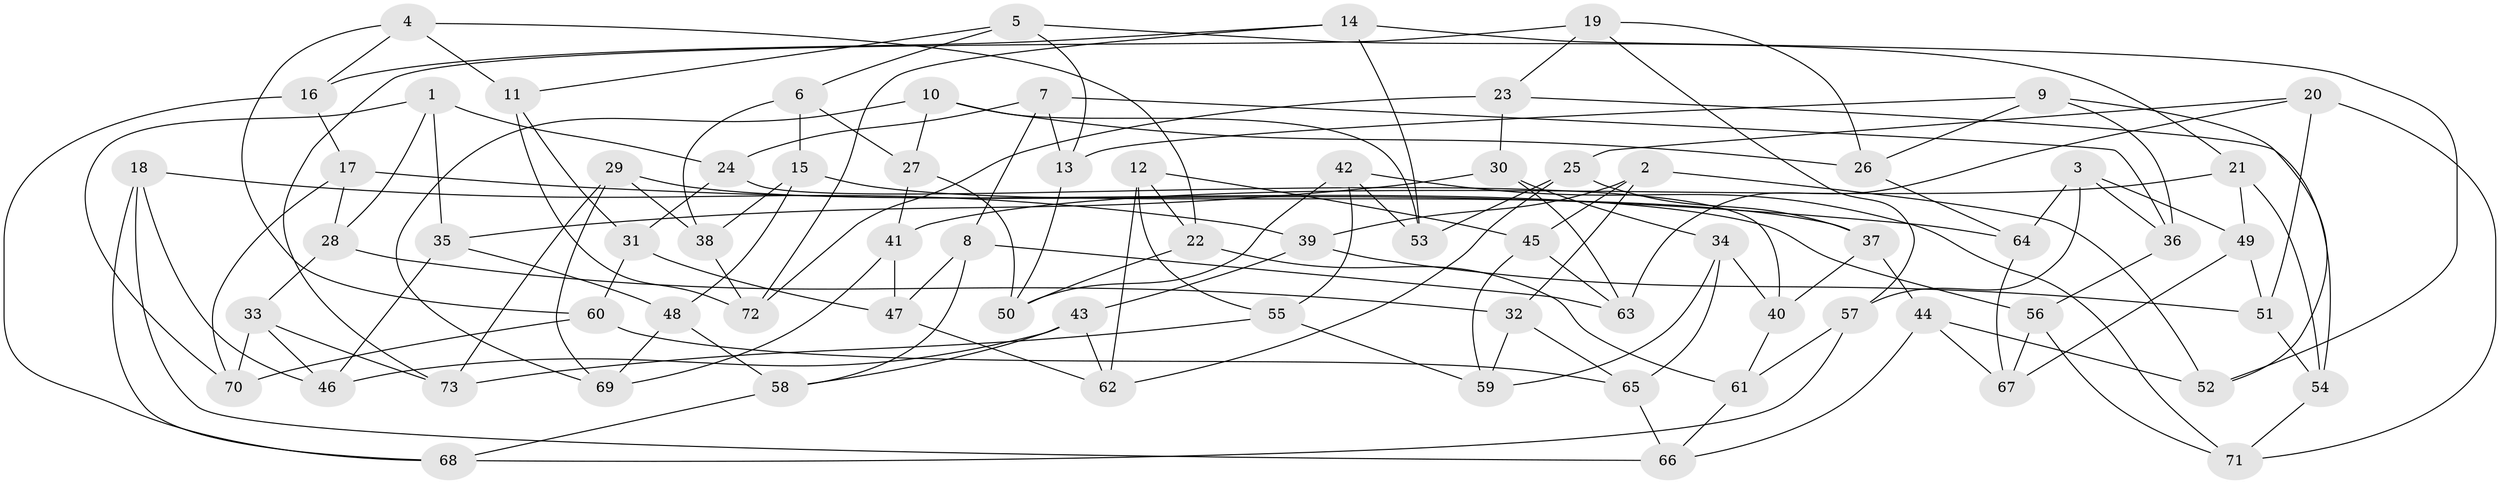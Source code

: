 // Generated by graph-tools (version 1.1) at 2025/11/02/27/25 16:11:46]
// undirected, 73 vertices, 146 edges
graph export_dot {
graph [start="1"]
  node [color=gray90,style=filled];
  1;
  2;
  3;
  4;
  5;
  6;
  7;
  8;
  9;
  10;
  11;
  12;
  13;
  14;
  15;
  16;
  17;
  18;
  19;
  20;
  21;
  22;
  23;
  24;
  25;
  26;
  27;
  28;
  29;
  30;
  31;
  32;
  33;
  34;
  35;
  36;
  37;
  38;
  39;
  40;
  41;
  42;
  43;
  44;
  45;
  46;
  47;
  48;
  49;
  50;
  51;
  52;
  53;
  54;
  55;
  56;
  57;
  58;
  59;
  60;
  61;
  62;
  63;
  64;
  65;
  66;
  67;
  68;
  69;
  70;
  71;
  72;
  73;
  1 -- 24;
  1 -- 28;
  1 -- 70;
  1 -- 35;
  2 -- 39;
  2 -- 52;
  2 -- 45;
  2 -- 32;
  3 -- 57;
  3 -- 36;
  3 -- 64;
  3 -- 49;
  4 -- 60;
  4 -- 11;
  4 -- 22;
  4 -- 16;
  5 -- 11;
  5 -- 21;
  5 -- 13;
  5 -- 6;
  6 -- 27;
  6 -- 38;
  6 -- 15;
  7 -- 36;
  7 -- 24;
  7 -- 8;
  7 -- 13;
  8 -- 47;
  8 -- 58;
  8 -- 63;
  9 -- 36;
  9 -- 13;
  9 -- 52;
  9 -- 26;
  10 -- 27;
  10 -- 53;
  10 -- 69;
  10 -- 26;
  11 -- 72;
  11 -- 31;
  12 -- 62;
  12 -- 45;
  12 -- 55;
  12 -- 22;
  13 -- 50;
  14 -- 53;
  14 -- 52;
  14 -- 72;
  14 -- 16;
  15 -- 37;
  15 -- 38;
  15 -- 48;
  16 -- 68;
  16 -- 17;
  17 -- 28;
  17 -- 70;
  17 -- 64;
  18 -- 66;
  18 -- 68;
  18 -- 46;
  18 -- 39;
  19 -- 57;
  19 -- 23;
  19 -- 73;
  19 -- 26;
  20 -- 25;
  20 -- 71;
  20 -- 63;
  20 -- 51;
  21 -- 49;
  21 -- 41;
  21 -- 54;
  22 -- 50;
  22 -- 61;
  23 -- 54;
  23 -- 72;
  23 -- 30;
  24 -- 40;
  24 -- 31;
  25 -- 37;
  25 -- 53;
  25 -- 62;
  26 -- 64;
  27 -- 50;
  27 -- 41;
  28 -- 32;
  28 -- 33;
  29 -- 56;
  29 -- 38;
  29 -- 69;
  29 -- 73;
  30 -- 35;
  30 -- 63;
  30 -- 34;
  31 -- 47;
  31 -- 60;
  32 -- 59;
  32 -- 65;
  33 -- 46;
  33 -- 73;
  33 -- 70;
  34 -- 65;
  34 -- 40;
  34 -- 59;
  35 -- 46;
  35 -- 48;
  36 -- 56;
  37 -- 40;
  37 -- 44;
  38 -- 72;
  39 -- 43;
  39 -- 51;
  40 -- 61;
  41 -- 47;
  41 -- 69;
  42 -- 50;
  42 -- 55;
  42 -- 53;
  42 -- 71;
  43 -- 46;
  43 -- 62;
  43 -- 58;
  44 -- 67;
  44 -- 66;
  44 -- 52;
  45 -- 59;
  45 -- 63;
  47 -- 62;
  48 -- 69;
  48 -- 58;
  49 -- 51;
  49 -- 67;
  51 -- 54;
  54 -- 71;
  55 -- 73;
  55 -- 59;
  56 -- 67;
  56 -- 71;
  57 -- 61;
  57 -- 68;
  58 -- 68;
  60 -- 65;
  60 -- 70;
  61 -- 66;
  64 -- 67;
  65 -- 66;
}
